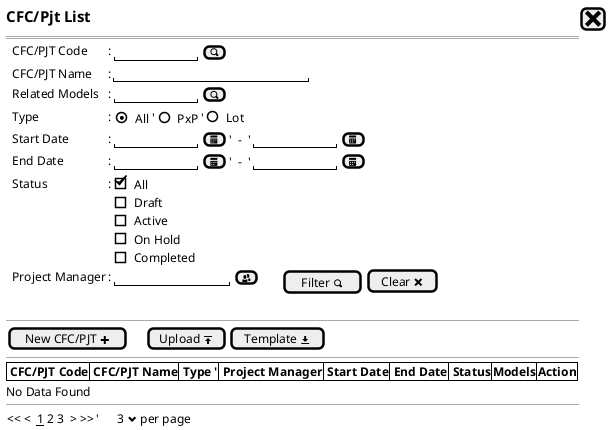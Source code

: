 @startsalt
{
  <size:15><b>CFC/Pjt List|[<size:25><&x>]|*
  ==
  {
    .|CFC/PJT Code      |: {|"          "|[<&magnifying-glass>]|}*
    .|CFC/PJT Name      |: |"                        "|*    
    .|Related Models    |: {|"          "| [<&magnifying-glass>]|}*
    .|Type              |: {|{(X)All}   '|    {()PxP}        '|   ()Lot}
    .|Start Date        |: {"          "|[<&calendar>] |'  -  '| "          "|[<&calendar>]  }*
    .|End Date          |: {"          "|[<&calendar>] |'  -  '| "          "|[<&calendar>]  }*
    .|Status |:|
    {
      [X] All
      [] Draft
      [] Active
      [] On Hold
      [] Completed
    }|*
    .|Project Manager |: {|"              "|[<&people>]|.|.|.|.||[Filter <&magnifying-glass>]}|[Clear <&x>]
  }
  .
  --
  {
  [New CFC/PJT <&plus>]|.|.|.|[Upload <&data-transfer-upload>]| [Template <&data-transfer-download>]|*
  }
  --
  {#
    |<b> CFC/PJT Code|<b> CFC/PJT Name          |<b> Type '|<b> Project Manager         |<b> Start Date |<b> End Date   |<b> Status     |<b>Models     |<b>Action |*|*|*|*|*|*|*
  }
  No Data Found
  --
  {
  << <  __1__ 2 3  > >>  |'      3 <&chevron-bottom> per page |*
  }
}
@endsalt
